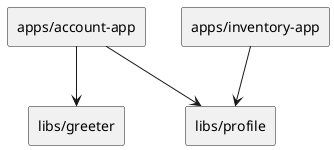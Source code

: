 @startuml

rectangle "apps/account-app" as A
rectangle "apps/inventory-app" as B
rectangle "libs/greeter" as C
rectangle "libs/profile" as D

A --> C
A --> D
B --> D

@enduml